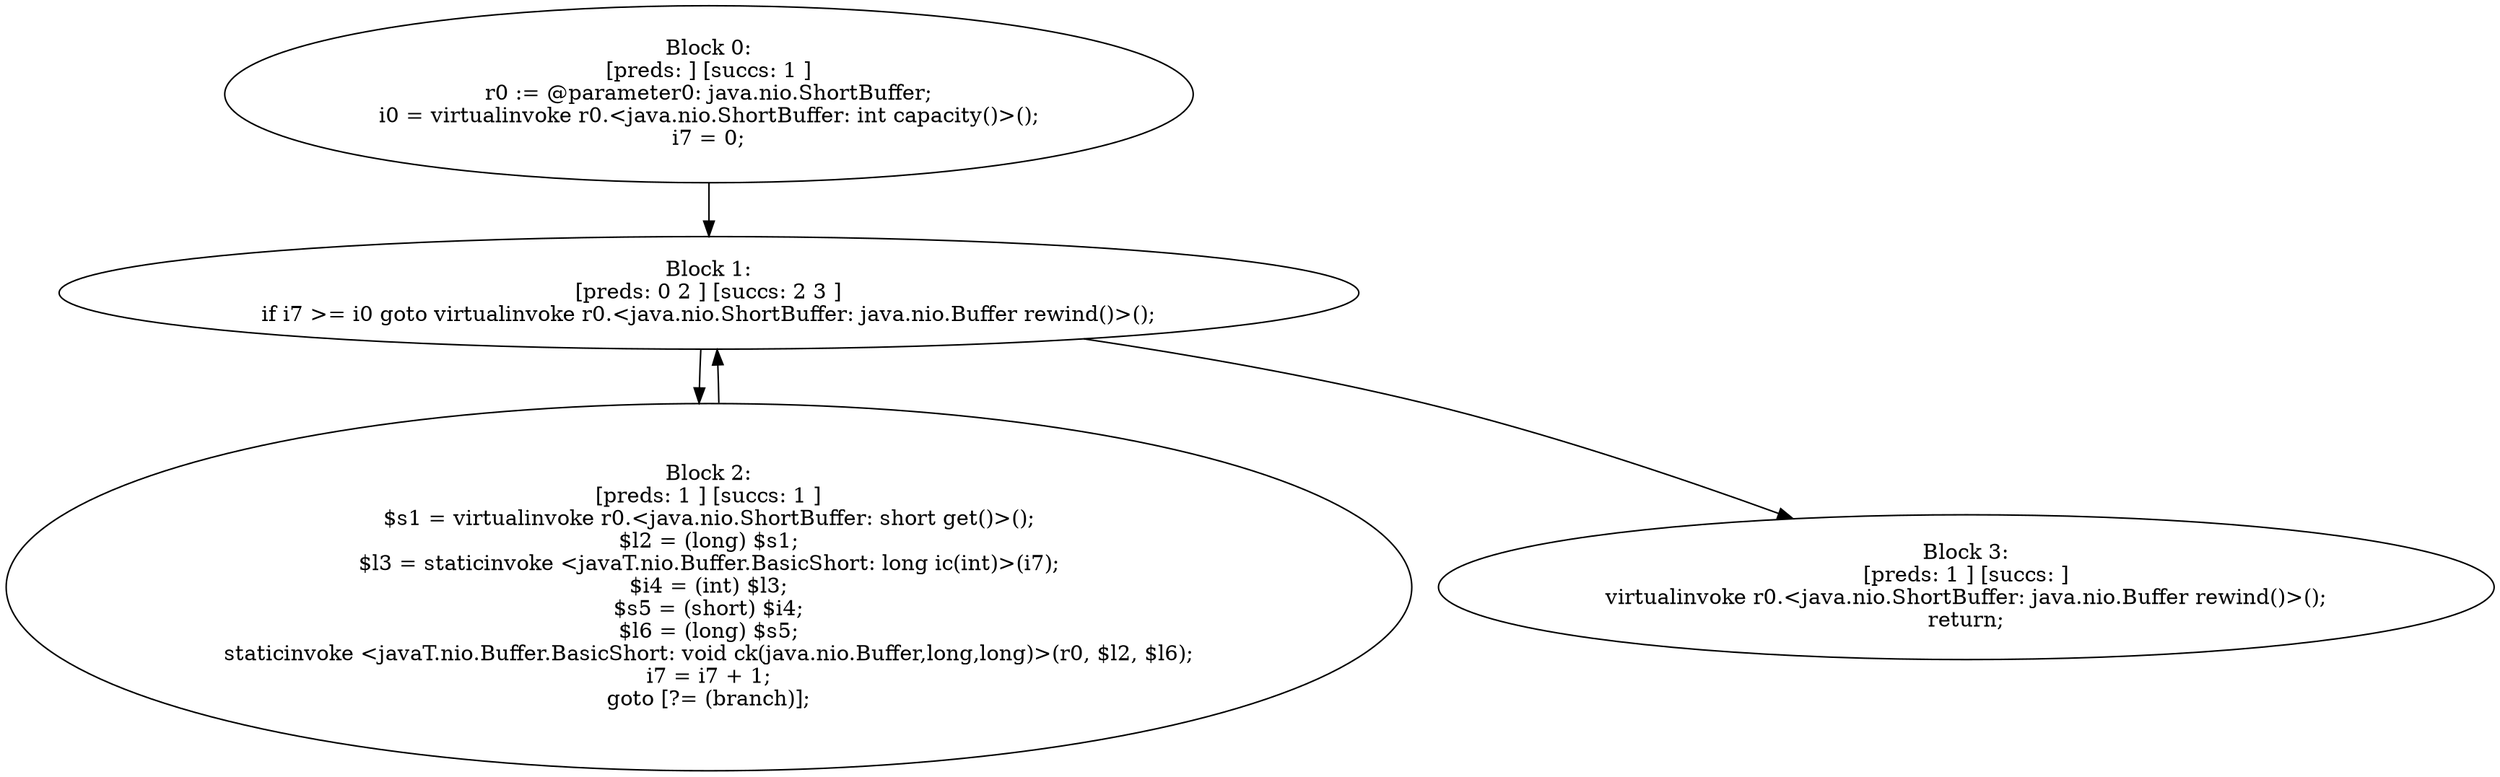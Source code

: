 digraph "unitGraph" {
    "Block 0:
[preds: ] [succs: 1 ]
r0 := @parameter0: java.nio.ShortBuffer;
i0 = virtualinvoke r0.<java.nio.ShortBuffer: int capacity()>();
i7 = 0;
"
    "Block 1:
[preds: 0 2 ] [succs: 2 3 ]
if i7 >= i0 goto virtualinvoke r0.<java.nio.ShortBuffer: java.nio.Buffer rewind()>();
"
    "Block 2:
[preds: 1 ] [succs: 1 ]
$s1 = virtualinvoke r0.<java.nio.ShortBuffer: short get()>();
$l2 = (long) $s1;
$l3 = staticinvoke <javaT.nio.Buffer.BasicShort: long ic(int)>(i7);
$i4 = (int) $l3;
$s5 = (short) $i4;
$l6 = (long) $s5;
staticinvoke <javaT.nio.Buffer.BasicShort: void ck(java.nio.Buffer,long,long)>(r0, $l2, $l6);
i7 = i7 + 1;
goto [?= (branch)];
"
    "Block 3:
[preds: 1 ] [succs: ]
virtualinvoke r0.<java.nio.ShortBuffer: java.nio.Buffer rewind()>();
return;
"
    "Block 0:
[preds: ] [succs: 1 ]
r0 := @parameter0: java.nio.ShortBuffer;
i0 = virtualinvoke r0.<java.nio.ShortBuffer: int capacity()>();
i7 = 0;
"->"Block 1:
[preds: 0 2 ] [succs: 2 3 ]
if i7 >= i0 goto virtualinvoke r0.<java.nio.ShortBuffer: java.nio.Buffer rewind()>();
";
    "Block 1:
[preds: 0 2 ] [succs: 2 3 ]
if i7 >= i0 goto virtualinvoke r0.<java.nio.ShortBuffer: java.nio.Buffer rewind()>();
"->"Block 2:
[preds: 1 ] [succs: 1 ]
$s1 = virtualinvoke r0.<java.nio.ShortBuffer: short get()>();
$l2 = (long) $s1;
$l3 = staticinvoke <javaT.nio.Buffer.BasicShort: long ic(int)>(i7);
$i4 = (int) $l3;
$s5 = (short) $i4;
$l6 = (long) $s5;
staticinvoke <javaT.nio.Buffer.BasicShort: void ck(java.nio.Buffer,long,long)>(r0, $l2, $l6);
i7 = i7 + 1;
goto [?= (branch)];
";
    "Block 1:
[preds: 0 2 ] [succs: 2 3 ]
if i7 >= i0 goto virtualinvoke r0.<java.nio.ShortBuffer: java.nio.Buffer rewind()>();
"->"Block 3:
[preds: 1 ] [succs: ]
virtualinvoke r0.<java.nio.ShortBuffer: java.nio.Buffer rewind()>();
return;
";
    "Block 2:
[preds: 1 ] [succs: 1 ]
$s1 = virtualinvoke r0.<java.nio.ShortBuffer: short get()>();
$l2 = (long) $s1;
$l3 = staticinvoke <javaT.nio.Buffer.BasicShort: long ic(int)>(i7);
$i4 = (int) $l3;
$s5 = (short) $i4;
$l6 = (long) $s5;
staticinvoke <javaT.nio.Buffer.BasicShort: void ck(java.nio.Buffer,long,long)>(r0, $l2, $l6);
i7 = i7 + 1;
goto [?= (branch)];
"->"Block 1:
[preds: 0 2 ] [succs: 2 3 ]
if i7 >= i0 goto virtualinvoke r0.<java.nio.ShortBuffer: java.nio.Buffer rewind()>();
";
}
